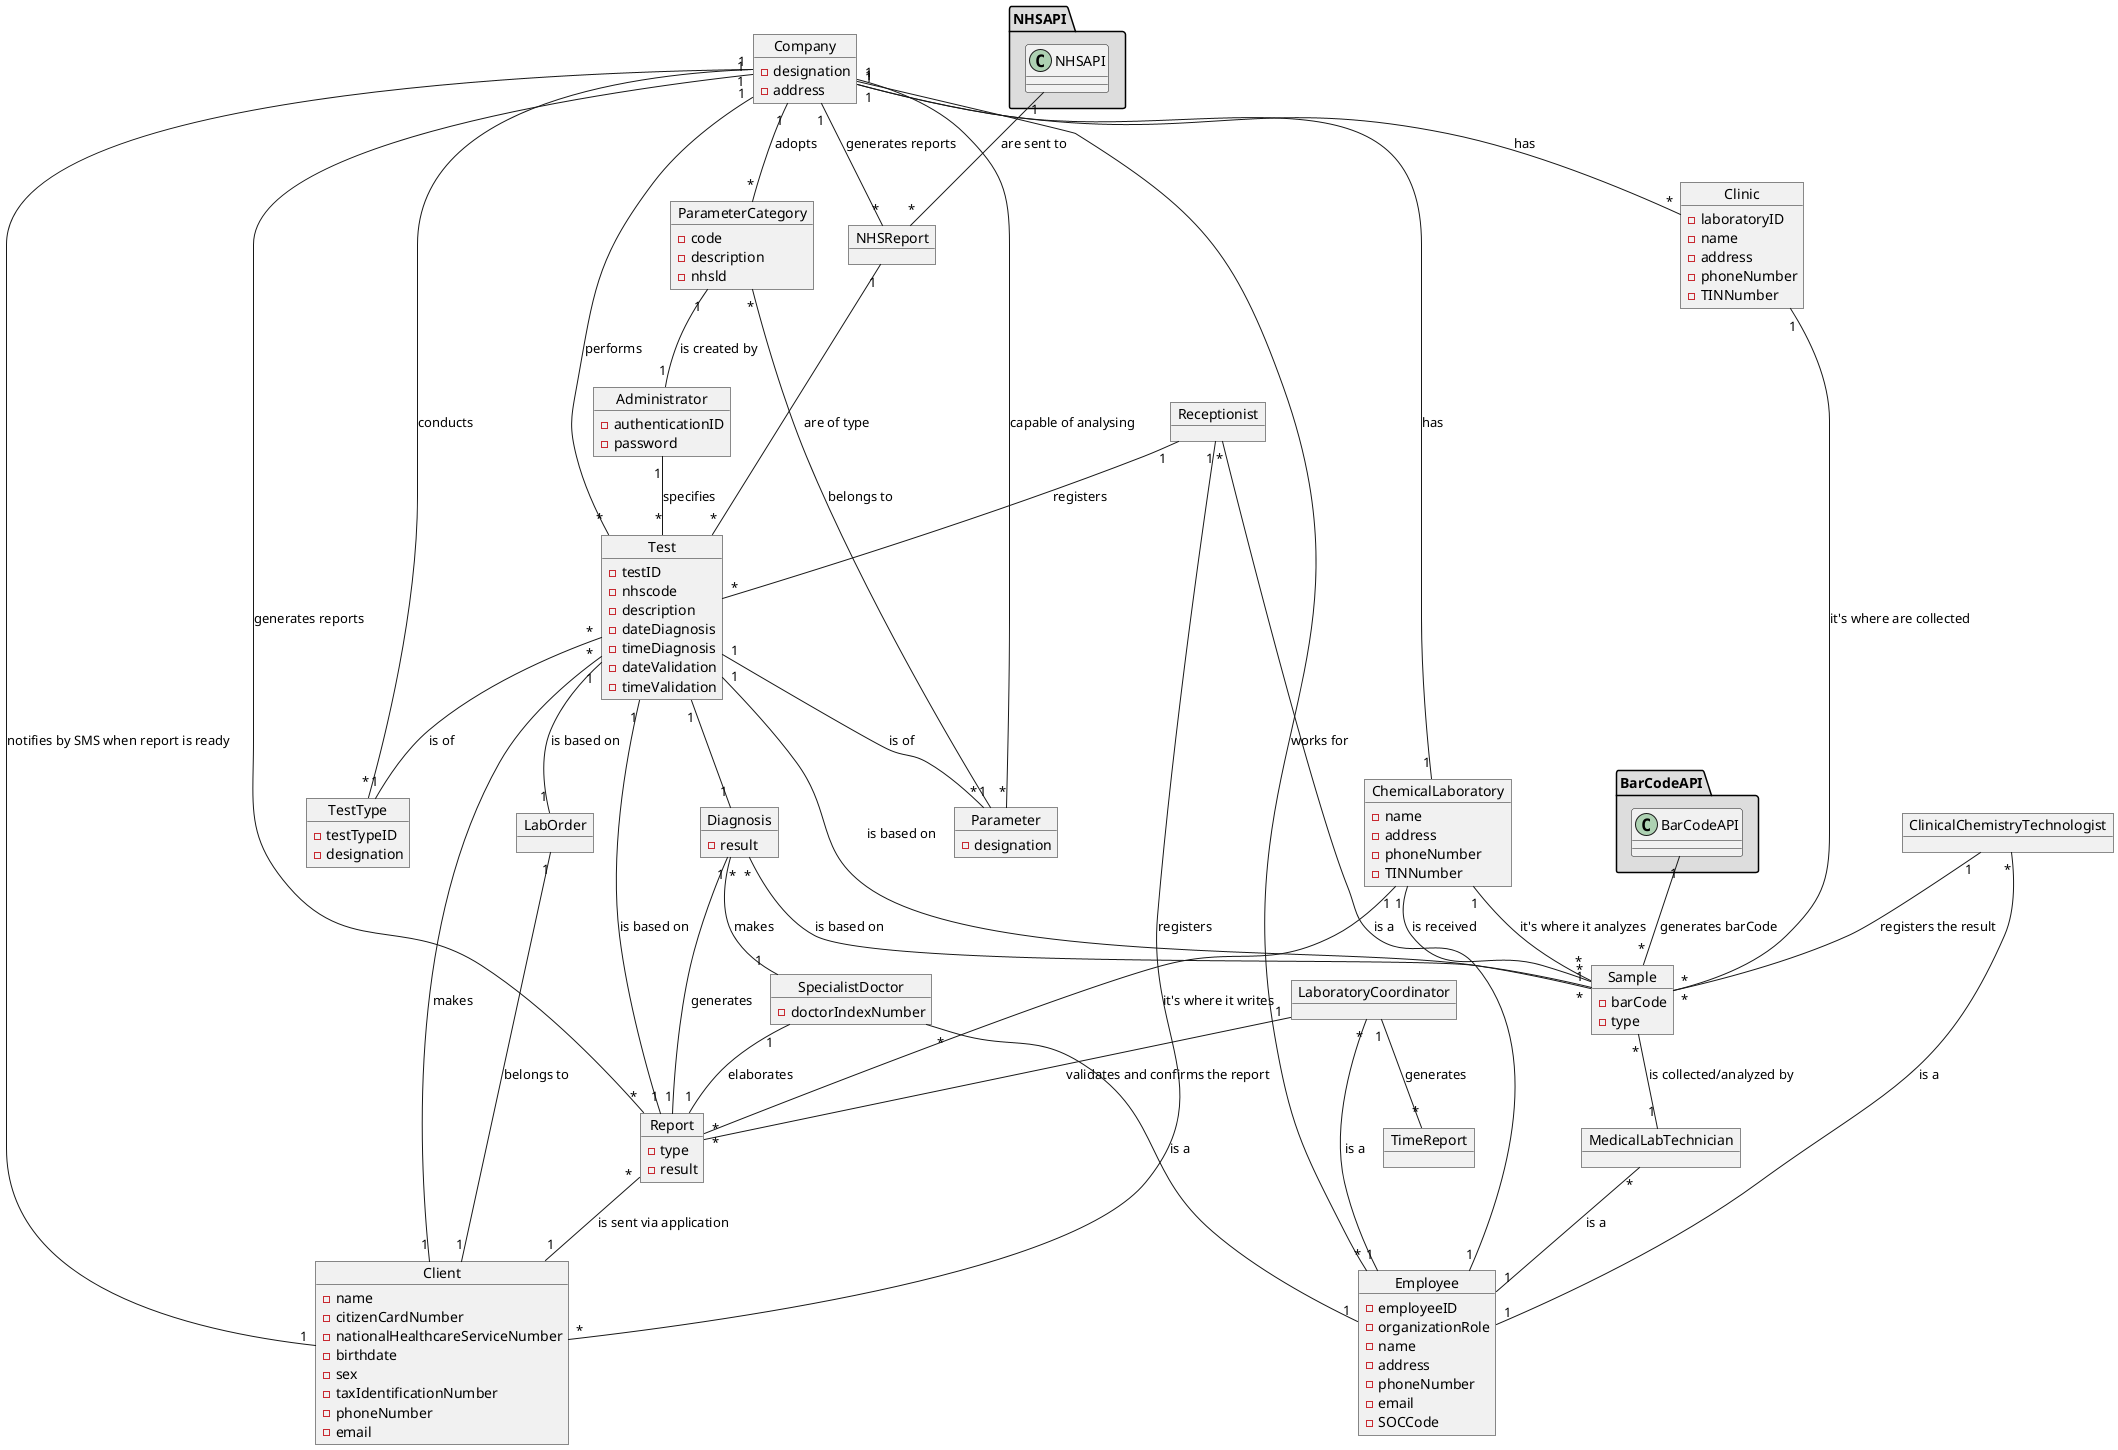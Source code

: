 @startuml

object Company{
-designation
-address
}

object LabOrder{
}

object Test{
-testID
-nhscode
-description
-dateDiagnosis
-timeDiagnosis
-dateValidation
-timeValidation
}


object Clinic{
-laboratoryID
-name
-address
-phoneNumber
-TINNumber
}

object Parameter{
-designation
}

object ParameterCategory{
-code
-description
-nhsld
}


object Administrator{
-authenticationID
-password
}

object Diagnosis{
-result
}

object Sample{
-barCode
-type
}

object Report{
-type
-result
}


object Employee{
-employeeID
-organizationRole
-name
-address
-phoneNumber
-email
-SOCCode

}

object MedicalLabTechnician{
}

object SpecialistDoctor{
-doctorIndexNumber
}

object LaboratoryCoordinator{

}

object Client{
-name
-citizenCardNumber
-nationalHealthcareServiceNumber
-birthdate
-sex
-taxIdentificationNumber
-phoneNumber
-email
}

object Receptionist{
}

object ClinicalChemistryTechnologist{

}

object ChemicalLaboratory{
-name
-address
-phoneNumber
-TINNumber
}

object TestType{
-testTypeID
-designation
}

object NHSReport{
}


object BarCodeAPI{
}


object NHSAPI{
}

object TimeReport{
}

Company "1" -- "*" TestType : conducts
Company "1" -- "*" Test : performs
Company "1" -- "*" Clinic : has
Company "1" -- "1" ChemicalLaboratory : has
Company "1" -- "*" Parameter : capable of analysing
Company "1" -- "*" ParameterCategory : adopts


ParameterCategory "*" -- "1" Parameter : belongs to
ParameterCategory "1" -- "1" Administrator : is created by

Test "*" -- "1" Client : makes
Test "1" -- "*" Parameter : is of
Test "*" -- "1" TestType : is of
Test "1" -- "1" Diagnosis

Sample "*" -- "1" MedicalLabTechnician : is collected/analyzed by
Sample "*" -- "1" Test : is based on

Diagnosis "*" -- "1" SpecialistDoctor : makes
SpecialistDoctor "1" -- "1" Report : elaborates
Diagnosis "1" -- "1" Report : generates
Diagnosis "*" -- "1" Sample : is based on
Report "1" -- "1" Test : is based on
Report "*" -- "1" Client : is sent via application
Administrator "1" -- "*" Test : specifies
Receptionist "1" -- "*" Client : registers
Receptionist "1" -- "*" Test : registers
LaboratoryCoordinator "1" -- "*" Report : validates and confirms the report
ChemicalLaboratory "1" -- "*" Sample : is received
ClinicalChemistryTechnologist "1" -- "*" Sample : registers the result
ChemicalLaboratory "1" -- "*" Sample : it's where it analyzes
ChemicalLaboratory "1" -- "*" Report : it's where it writes
Clinic "1" -- "*" Sample : it's where are collected
Company "1" -- "1" Client : notifies by SMS when report is ready

Company "1" -- "*" Report : generates reports
NHSReport "1" -- "*" Test : are of type
Company "1" -- "*" NHSReport : generates reports
LabOrder "1" -- "1" Client : belongs to


package "BarCodeAPI" #DDDDDD{
	BarCodeAPI "1" -- "*" Sample : generates barCode
}


package "NHSAPI" #DDDDDD{
	NHSAPI "1" -- "*" NHSReport : are sent to	
}

Test "1" -- "1" LabOrder : is based on

ClinicalChemistryTechnologist "*" -- "1" Employee : is a
LaboratoryCoordinator "*" -- "1" Employee : is a
Receptionist "*" -- "1" Employee : is a
SpecialistDoctor "*" -- "1" Employee : is a
MedicalLabTechnician "*" -- "1" Employee : is a
Employee "*" -- "1" Company : works for

LaboratoryCoordinator "1" -- "*" TimeReport : generates
 

@enduml
Administrator "1"-- "1" Pharmacy : creates
Courier "1"--"0..1" ParkingSpace : can reserve - um courier pode reservar ponto de abastecimento????
ParkingSpace "1"--"*" Courier : sends notifications
RegisteredUser "1"--"*" Product : views
object NonRegisteredUser
NonRegisteredUser "1"--"1" RegisteredUser : registers as
NonRegisteredUser "1"--"*" Product : views
